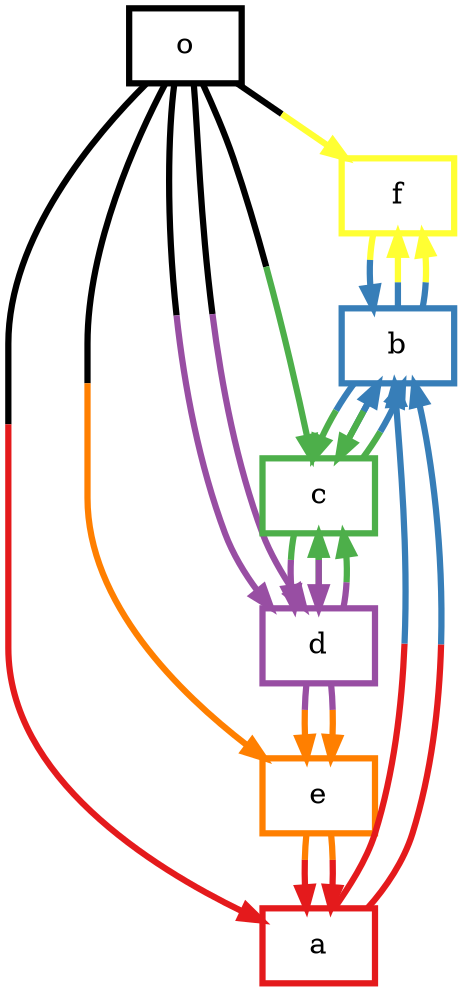 digraph barS {
	{
		rank=same
	6 [shape=box,penwidth=3,colorscheme=set19,color=-435069025,label="o"]
	}
	{
		rank=same
	}
	5 [shape=box,penwidth=3,colorscheme=set19,color=6,label="f"]
	4 [shape=box,penwidth=3,colorscheme=set19,color=5,label="e"]
	3 [shape=box,penwidth=3,colorscheme=set19,color=4,label="d"]
	2 [shape=box,penwidth=3,colorscheme=set19,color=3,label="c"]
	1 [shape=box,penwidth=3,colorscheme=set19,color=2,label="b"]
	0 [shape=box,penwidth=3,colorscheme=set19,color=1,label="a"]
	6 -> 0 [penwidth=3,colorscheme=set19,color="-435069025;0.5:1"]
	6 -> 3 [penwidth=3,colorscheme=set19,color="-435069025;0.5:4"]
	6 -> 4 [penwidth=3,colorscheme=set19,color="-435069025;0.5:5"]
	6 -> 2 [penwidth=3,colorscheme=set19,color="-435069025;0.5:3"]
	6 -> 3 [penwidth=3,colorscheme=set19,color="-435069025;0.5:4"]
	6 -> 5 [penwidth=3,colorscheme=set19,color="-435069025;0.5:6"]
	5 -> 1 [penwidth=3,colorscheme=set19,color="6;0.5:2"]
	4 -> 0 [penwidth=3,colorscheme=set19,color="5;0.5:1"]
	4 -> 0 [penwidth=3,colorscheme=set19,color="5;0.5:1"]
	3 -> 4 [penwidth=3,colorscheme=set19,color="4;0.5:5"]
	3 -> 2 [penwidth=3,colorscheme=set19,color="4;0.5:3"]
	3 -> 2 [penwidth=3,colorscheme=set19,color="4;0.5:3"]
	3 -> 4 [penwidth=3,colorscheme=set19,color="4;0.5:5"]
	2 -> 1 [penwidth=3,colorscheme=set19,color="3;0.5:2"]
	2 -> 1 [penwidth=3,colorscheme=set19,color="3;0.5:2"]
	2 -> 3 [penwidth=3,colorscheme=set19,color="3;0.5:4"]
	2 -> 3 [penwidth=3,colorscheme=set19,color="3;0.5:4"]
	1 -> 2 [penwidth=3,colorscheme=set19,color="2;0.5:3"]
	1 -> 5 [penwidth=3,colorscheme=set19,color="2;0.5:6"]
	1 -> 5 [penwidth=3,colorscheme=set19,color="2;0.5:6"]
	1 -> 2 [penwidth=3,colorscheme=set19,color="2;0.5:3"]
	0 -> 1 [penwidth=3,colorscheme=set19,color="1;0.5:2"]
	0 -> 1 [penwidth=3,colorscheme=set19,color="1;0.5:2"]
}
